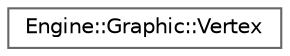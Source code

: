 digraph "Gráfico de jerarquía de clases"
{
 // LATEX_PDF_SIZE
  bgcolor="transparent";
  edge [fontname=Helvetica,fontsize=10,labelfontname=Helvetica,labelfontsize=10];
  node [fontname=Helvetica,fontsize=10,shape=box,height=0.2,width=0.4];
  rankdir="LR";
  Node0 [id="Node000000",label="Engine::Graphic::Vertex",height=0.2,width=0.4,color="grey40", fillcolor="white", style="filled",URL="$struct_engine_1_1_graphic_1_1_vertex.html",tooltip=" "];
}
